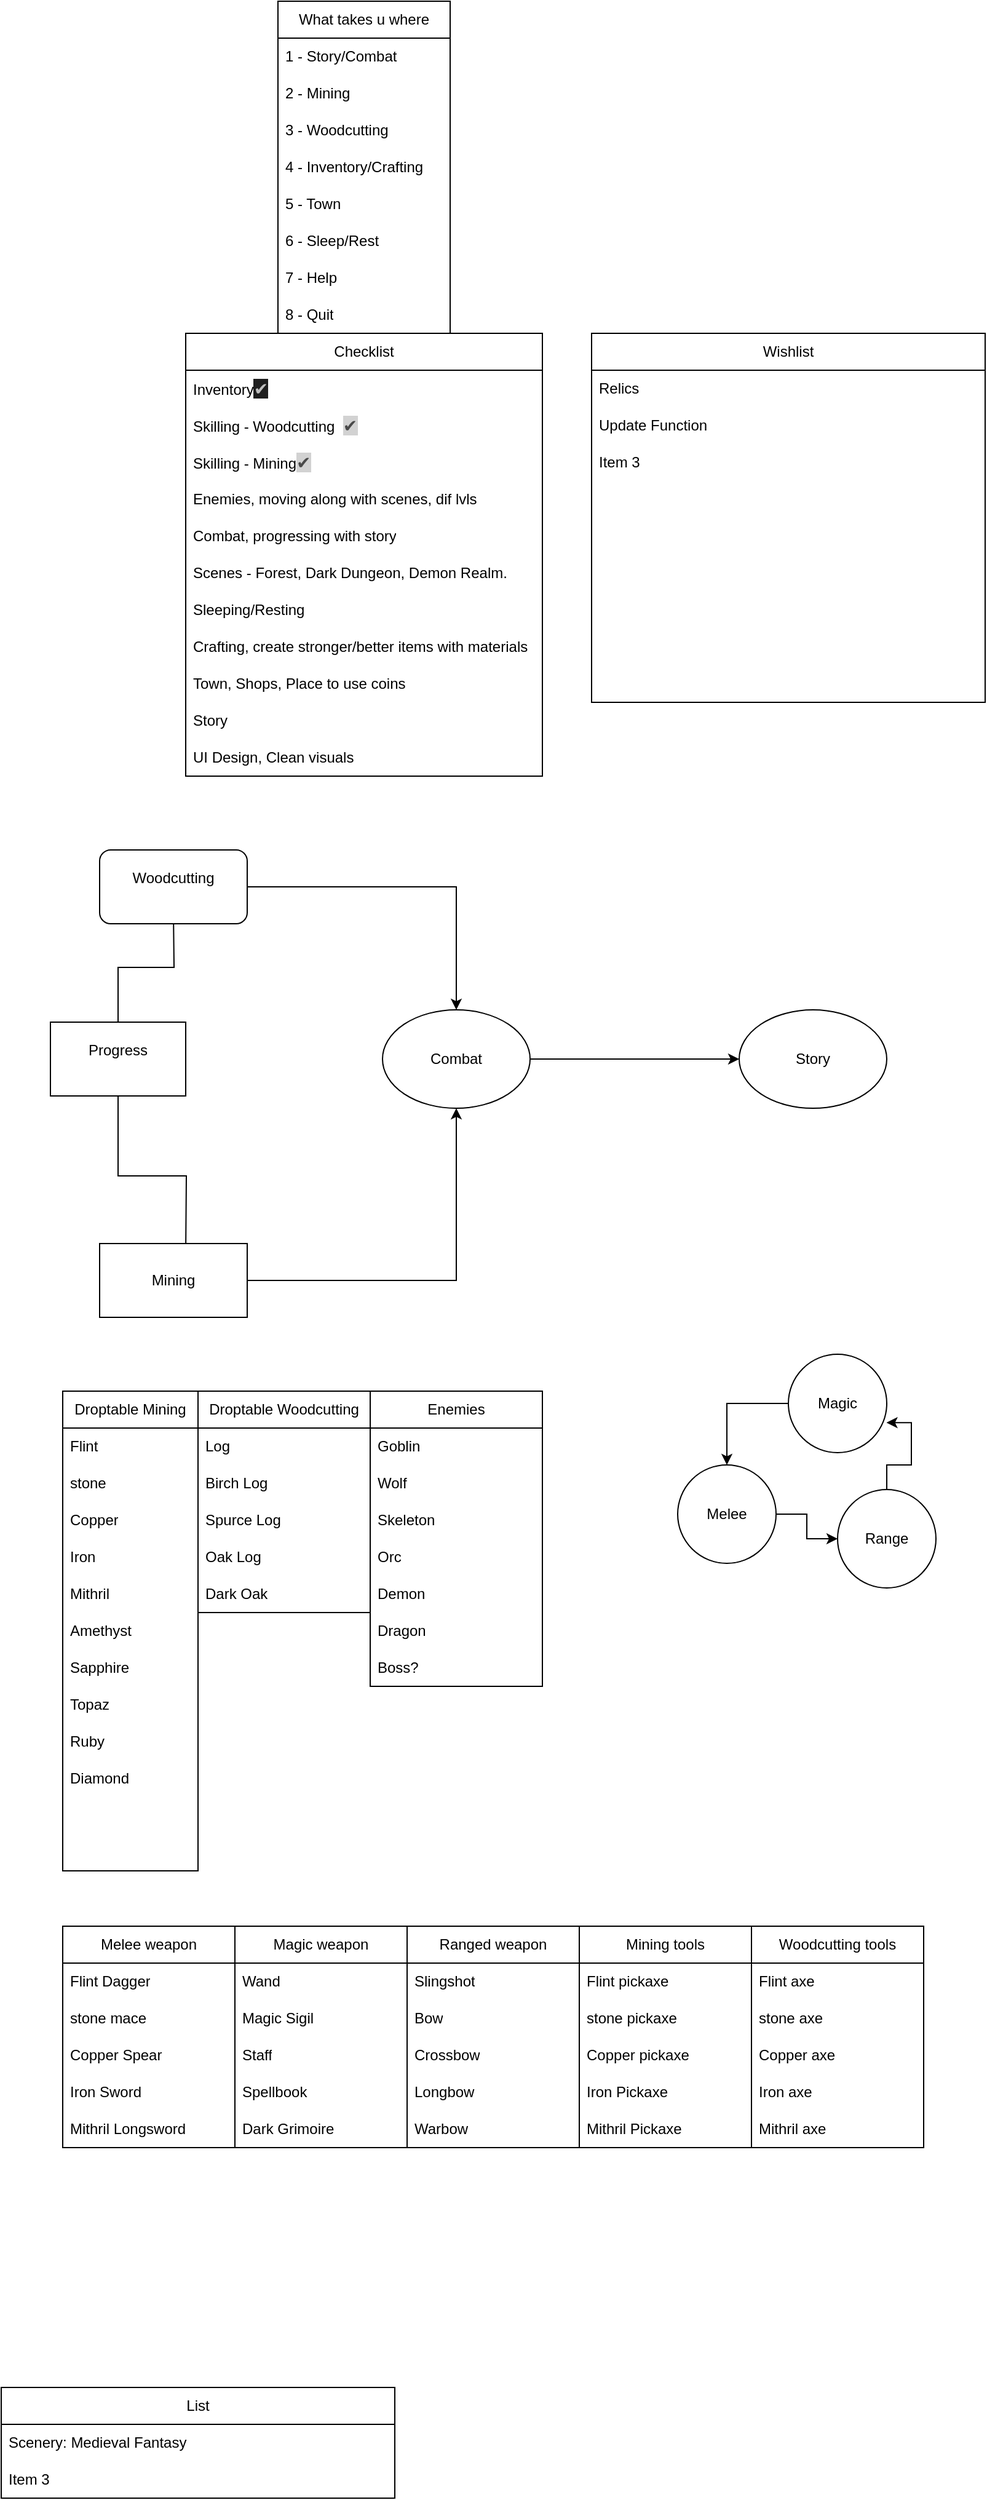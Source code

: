 <mxfile version="28.2.0">
  <diagram name="Page-1" id="PtW1x3YBamUw3JmvlG4z">
    <mxGraphModel dx="675" dy="1543" grid="1" gridSize="10" guides="1" tooltips="1" connect="1" arrows="1" fold="1" page="1" pageScale="1" pageWidth="827" pageHeight="1169" math="0" shadow="0">
      <root>
        <mxCell id="0" />
        <mxCell id="1" parent="0" />
        <mxCell id="ooiW3S7EvoYfFaMctRYz-1" value="List" style="swimlane;fontStyle=0;childLayout=stackLayout;horizontal=1;startSize=30;horizontalStack=0;resizeParent=1;resizeParentMax=0;resizeLast=0;collapsible=1;marginBottom=0;whiteSpace=wrap;html=1;" vertex="1" parent="1">
          <mxGeometry y="900" width="320" height="90" as="geometry" />
        </mxCell>
        <mxCell id="ooiW3S7EvoYfFaMctRYz-2" value="Scenery: Medieval Fantasy" style="text;strokeColor=none;fillColor=none;align=left;verticalAlign=middle;spacingLeft=4;spacingRight=4;overflow=hidden;points=[[0,0.5],[1,0.5]];portConstraint=eastwest;rotatable=0;whiteSpace=wrap;html=1;" vertex="1" parent="ooiW3S7EvoYfFaMctRYz-1">
          <mxGeometry y="30" width="320" height="30" as="geometry" />
        </mxCell>
        <mxCell id="ooiW3S7EvoYfFaMctRYz-3" value="Item 3" style="text;strokeColor=none;fillColor=none;align=left;verticalAlign=middle;spacingLeft=4;spacingRight=4;overflow=hidden;points=[[0,0.5],[1,0.5]];portConstraint=eastwest;rotatable=0;whiteSpace=wrap;html=1;" vertex="1" parent="ooiW3S7EvoYfFaMctRYz-1">
          <mxGeometry y="60" width="320" height="30" as="geometry" />
        </mxCell>
        <mxCell id="ooiW3S7EvoYfFaMctRYz-4" style="edgeStyle=orthogonalEdgeStyle;rounded=0;orthogonalLoop=1;jettySize=auto;html=1;" edge="1" parent="1" source="ooiW3S7EvoYfFaMctRYz-6">
          <mxGeometry relative="1" as="geometry">
            <mxPoint x="150" y="-20" as="targetPoint" />
          </mxGeometry>
        </mxCell>
        <mxCell id="ooiW3S7EvoYfFaMctRYz-5" style="edgeStyle=orthogonalEdgeStyle;rounded=0;orthogonalLoop=1;jettySize=auto;html=1;" edge="1" parent="1" source="ooiW3S7EvoYfFaMctRYz-6">
          <mxGeometry relative="1" as="geometry">
            <mxPoint x="140" y="-300" as="targetPoint" />
          </mxGeometry>
        </mxCell>
        <mxCell id="ooiW3S7EvoYfFaMctRYz-6" value="Progress&lt;div&gt;&lt;br&gt;&lt;/div&gt;" style="rounded=0;whiteSpace=wrap;html=1;" vertex="1" parent="1">
          <mxGeometry x="40" y="-210" width="110" height="60" as="geometry" />
        </mxCell>
        <mxCell id="ooiW3S7EvoYfFaMctRYz-7" style="edgeStyle=orthogonalEdgeStyle;rounded=0;orthogonalLoop=1;jettySize=auto;html=1;entryX=0.5;entryY=1;entryDx=0;entryDy=0;" edge="1" parent="1" source="ooiW3S7EvoYfFaMctRYz-8" target="ooiW3S7EvoYfFaMctRYz-12">
          <mxGeometry relative="1" as="geometry">
            <mxPoint x="310" y="-140" as="targetPoint" />
          </mxGeometry>
        </mxCell>
        <mxCell id="ooiW3S7EvoYfFaMctRYz-8" value="Mining" style="rounded=0;whiteSpace=wrap;html=1;" vertex="1" parent="1">
          <mxGeometry x="80" y="-30" width="120" height="60" as="geometry" />
        </mxCell>
        <mxCell id="ooiW3S7EvoYfFaMctRYz-9" value="Woodcutting&lt;div&gt;&lt;br&gt;&lt;/div&gt;" style="rounded=1;whiteSpace=wrap;html=1;" vertex="1" parent="1">
          <mxGeometry x="80" y="-350" width="120" height="60" as="geometry" />
        </mxCell>
        <mxCell id="ooiW3S7EvoYfFaMctRYz-10" value="" style="edgeStyle=orthogonalEdgeStyle;rounded=0;orthogonalLoop=1;jettySize=auto;html=1;" edge="1" parent="1" source="ooiW3S7EvoYfFaMctRYz-9" target="ooiW3S7EvoYfFaMctRYz-12">
          <mxGeometry relative="1" as="geometry">
            <mxPoint x="310" y="-180" as="targetPoint" />
            <mxPoint x="200" y="-320" as="sourcePoint" />
          </mxGeometry>
        </mxCell>
        <mxCell id="ooiW3S7EvoYfFaMctRYz-11" style="edgeStyle=orthogonalEdgeStyle;rounded=0;orthogonalLoop=1;jettySize=auto;html=1;exitX=1;exitY=0.5;exitDx=0;exitDy=0;" edge="1" parent="1" source="ooiW3S7EvoYfFaMctRYz-12" target="ooiW3S7EvoYfFaMctRYz-13">
          <mxGeometry relative="1" as="geometry">
            <mxPoint x="660" y="-179.966" as="targetPoint" />
          </mxGeometry>
        </mxCell>
        <mxCell id="ooiW3S7EvoYfFaMctRYz-12" value="Combat" style="ellipse;whiteSpace=wrap;html=1;" vertex="1" parent="1">
          <mxGeometry x="310" y="-220" width="120" height="80" as="geometry" />
        </mxCell>
        <mxCell id="ooiW3S7EvoYfFaMctRYz-13" value="Story" style="ellipse;whiteSpace=wrap;html=1;" vertex="1" parent="1">
          <mxGeometry x="600" y="-219.966" width="120" height="80" as="geometry" />
        </mxCell>
        <mxCell id="ooiW3S7EvoYfFaMctRYz-14" value="Droptable Mining" style="swimlane;fontStyle=0;childLayout=stackLayout;horizontal=1;startSize=30;horizontalStack=0;resizeParent=1;resizeParentMax=0;resizeLast=0;collapsible=1;marginBottom=0;whiteSpace=wrap;html=1;movable=1;resizable=1;rotatable=1;deletable=1;editable=1;locked=0;connectable=1;" vertex="1" parent="1">
          <mxGeometry x="50" y="90" width="110" height="390" as="geometry" />
        </mxCell>
        <mxCell id="ooiW3S7EvoYfFaMctRYz-15" value="Flint" style="text;strokeColor=none;fillColor=none;align=left;verticalAlign=middle;spacingLeft=4;spacingRight=4;overflow=hidden;points=[[0,0.5],[1,0.5]];portConstraint=eastwest;rotatable=1;whiteSpace=wrap;html=1;movable=1;resizable=1;deletable=1;editable=1;locked=0;connectable=1;" vertex="1" parent="ooiW3S7EvoYfFaMctRYz-14">
          <mxGeometry y="30" width="110" height="30" as="geometry" />
        </mxCell>
        <mxCell id="ooiW3S7EvoYfFaMctRYz-16" value="stone" style="text;strokeColor=none;fillColor=none;align=left;verticalAlign=middle;spacingLeft=4;spacingRight=4;overflow=hidden;points=[[0,0.5],[1,0.5]];portConstraint=eastwest;rotatable=1;whiteSpace=wrap;html=1;movable=1;resizable=1;deletable=1;editable=1;locked=0;connectable=1;" vertex="1" parent="ooiW3S7EvoYfFaMctRYz-14">
          <mxGeometry y="60" width="110" height="30" as="geometry" />
        </mxCell>
        <mxCell id="ooiW3S7EvoYfFaMctRYz-17" value="Copper" style="text;strokeColor=none;fillColor=none;align=left;verticalAlign=middle;spacingLeft=4;spacingRight=4;overflow=hidden;points=[[0,0.5],[1,0.5]];portConstraint=eastwest;rotatable=1;whiteSpace=wrap;html=1;movable=1;resizable=1;deletable=1;editable=1;locked=0;connectable=1;" vertex="1" parent="ooiW3S7EvoYfFaMctRYz-14">
          <mxGeometry y="90" width="110" height="30" as="geometry" />
        </mxCell>
        <mxCell id="ooiW3S7EvoYfFaMctRYz-18" value="Iron" style="text;strokeColor=none;fillColor=none;align=left;verticalAlign=middle;spacingLeft=4;spacingRight=4;overflow=hidden;points=[[0,0.5],[1,0.5]];portConstraint=eastwest;rotatable=1;whiteSpace=wrap;html=1;movable=1;resizable=1;deletable=1;editable=1;locked=0;connectable=1;" vertex="1" parent="ooiW3S7EvoYfFaMctRYz-14">
          <mxGeometry y="120" width="110" height="30" as="geometry" />
        </mxCell>
        <mxCell id="ooiW3S7EvoYfFaMctRYz-19" value="Mithril" style="text;strokeColor=none;fillColor=none;align=left;verticalAlign=middle;spacingLeft=4;spacingRight=4;overflow=hidden;points=[[0,0.5],[1,0.5]];portConstraint=eastwest;rotatable=1;whiteSpace=wrap;html=1;movable=1;resizable=1;deletable=1;editable=1;locked=0;connectable=1;" vertex="1" parent="ooiW3S7EvoYfFaMctRYz-14">
          <mxGeometry y="150" width="110" height="30" as="geometry" />
        </mxCell>
        <mxCell id="ooiW3S7EvoYfFaMctRYz-20" value="Amethyst" style="text;strokeColor=none;fillColor=none;align=left;verticalAlign=middle;spacingLeft=4;spacingRight=4;overflow=hidden;points=[[0,0.5],[1,0.5]];portConstraint=eastwest;rotatable=1;whiteSpace=wrap;html=1;movable=1;resizable=1;deletable=1;editable=1;locked=0;connectable=1;" vertex="1" parent="ooiW3S7EvoYfFaMctRYz-14">
          <mxGeometry y="180" width="110" height="30" as="geometry" />
        </mxCell>
        <mxCell id="ooiW3S7EvoYfFaMctRYz-21" value="Sapphire" style="text;strokeColor=none;fillColor=none;align=left;verticalAlign=middle;spacingLeft=4;spacingRight=4;overflow=hidden;points=[[0,0.5],[1,0.5]];portConstraint=eastwest;rotatable=1;whiteSpace=wrap;html=1;movable=1;resizable=1;deletable=1;editable=1;locked=0;connectable=1;" vertex="1" parent="ooiW3S7EvoYfFaMctRYz-14">
          <mxGeometry y="210" width="110" height="30" as="geometry" />
        </mxCell>
        <mxCell id="ooiW3S7EvoYfFaMctRYz-22" value="Topaz" style="text;strokeColor=none;fillColor=none;align=left;verticalAlign=middle;spacingLeft=4;spacingRight=4;overflow=hidden;points=[[0,0.5],[1,0.5]];portConstraint=eastwest;rotatable=1;whiteSpace=wrap;html=1;movable=1;resizable=1;deletable=1;editable=1;locked=0;connectable=1;" vertex="1" parent="ooiW3S7EvoYfFaMctRYz-14">
          <mxGeometry y="240" width="110" height="30" as="geometry" />
        </mxCell>
        <mxCell id="ooiW3S7EvoYfFaMctRYz-23" value="Ruby" style="text;strokeColor=none;fillColor=none;align=left;verticalAlign=middle;spacingLeft=4;spacingRight=4;overflow=hidden;points=[[0,0.5],[1,0.5]];portConstraint=eastwest;rotatable=1;whiteSpace=wrap;html=1;movable=1;resizable=1;deletable=1;editable=1;locked=0;connectable=1;" vertex="1" parent="ooiW3S7EvoYfFaMctRYz-14">
          <mxGeometry y="270" width="110" height="30" as="geometry" />
        </mxCell>
        <mxCell id="ooiW3S7EvoYfFaMctRYz-24" value="Diamond" style="text;strokeColor=none;fillColor=none;align=left;verticalAlign=middle;spacingLeft=4;spacingRight=4;overflow=hidden;points=[[0,0.5],[1,0.5]];portConstraint=eastwest;rotatable=1;whiteSpace=wrap;html=1;movable=1;resizable=1;deletable=1;editable=1;locked=0;connectable=1;" vertex="1" parent="ooiW3S7EvoYfFaMctRYz-14">
          <mxGeometry y="300" width="110" height="30" as="geometry" />
        </mxCell>
        <mxCell id="ooiW3S7EvoYfFaMctRYz-25" style="text;strokeColor=none;fillColor=none;align=left;verticalAlign=middle;spacingLeft=4;spacingRight=4;overflow=hidden;points=[[0,0.5],[1,0.5]];portConstraint=eastwest;rotatable=1;whiteSpace=wrap;html=1;movable=1;resizable=1;deletable=1;editable=1;locked=0;connectable=1;" vertex="1" parent="ooiW3S7EvoYfFaMctRYz-14">
          <mxGeometry y="330" width="110" height="30" as="geometry" />
        </mxCell>
        <mxCell id="ooiW3S7EvoYfFaMctRYz-26" style="text;strokeColor=none;fillColor=none;align=left;verticalAlign=middle;spacingLeft=4;spacingRight=4;overflow=hidden;points=[[0,0.5],[1,0.5]];portConstraint=eastwest;rotatable=1;whiteSpace=wrap;html=1;movable=1;resizable=1;deletable=1;editable=1;locked=0;connectable=1;" vertex="1" parent="ooiW3S7EvoYfFaMctRYz-14">
          <mxGeometry y="360" width="110" height="30" as="geometry" />
        </mxCell>
        <mxCell id="ooiW3S7EvoYfFaMctRYz-27" style="edgeStyle=orthogonalEdgeStyle;rounded=0;orthogonalLoop=1;jettySize=auto;html=1;exitX=1;exitY=0.5;exitDx=0;exitDy=0;" edge="1" parent="ooiW3S7EvoYfFaMctRYz-14" source="ooiW3S7EvoYfFaMctRYz-19" target="ooiW3S7EvoYfFaMctRYz-19">
          <mxGeometry relative="1" as="geometry" />
        </mxCell>
        <mxCell id="ooiW3S7EvoYfFaMctRYz-28" value="Droptable Woodcutting" style="swimlane;fontStyle=0;childLayout=stackLayout;horizontal=1;startSize=30;horizontalStack=0;resizeParent=1;resizeParentMax=0;resizeLast=0;collapsible=1;marginBottom=0;whiteSpace=wrap;html=1;" vertex="1" parent="1">
          <mxGeometry x="160" y="90" width="140" height="180" as="geometry" />
        </mxCell>
        <mxCell id="ooiW3S7EvoYfFaMctRYz-29" value="Log" style="text;strokeColor=none;fillColor=none;align=left;verticalAlign=middle;spacingLeft=4;spacingRight=4;overflow=hidden;points=[[0,0.5],[1,0.5]];portConstraint=eastwest;rotatable=0;whiteSpace=wrap;html=1;" vertex="1" parent="ooiW3S7EvoYfFaMctRYz-28">
          <mxGeometry y="30" width="140" height="30" as="geometry" />
        </mxCell>
        <mxCell id="ooiW3S7EvoYfFaMctRYz-30" value="Birch Log" style="text;strokeColor=none;fillColor=none;align=left;verticalAlign=middle;spacingLeft=4;spacingRight=4;overflow=hidden;points=[[0,0.5],[1,0.5]];portConstraint=eastwest;rotatable=0;whiteSpace=wrap;html=1;" vertex="1" parent="ooiW3S7EvoYfFaMctRYz-28">
          <mxGeometry y="60" width="140" height="30" as="geometry" />
        </mxCell>
        <mxCell id="ooiW3S7EvoYfFaMctRYz-31" value="Spurce Log" style="text;strokeColor=none;fillColor=none;align=left;verticalAlign=middle;spacingLeft=4;spacingRight=4;overflow=hidden;points=[[0,0.5],[1,0.5]];portConstraint=eastwest;rotatable=0;whiteSpace=wrap;html=1;" vertex="1" parent="ooiW3S7EvoYfFaMctRYz-28">
          <mxGeometry y="90" width="140" height="30" as="geometry" />
        </mxCell>
        <mxCell id="ooiW3S7EvoYfFaMctRYz-32" value="Oak Log" style="text;strokeColor=none;fillColor=none;align=left;verticalAlign=middle;spacingLeft=4;spacingRight=4;overflow=hidden;points=[[0,0.5],[1,0.5]];portConstraint=eastwest;rotatable=0;whiteSpace=wrap;html=1;" vertex="1" parent="ooiW3S7EvoYfFaMctRYz-28">
          <mxGeometry y="120" width="140" height="30" as="geometry" />
        </mxCell>
        <mxCell id="ooiW3S7EvoYfFaMctRYz-33" value="Dark Oak" style="text;strokeColor=none;fillColor=none;align=left;verticalAlign=middle;spacingLeft=4;spacingRight=4;overflow=hidden;points=[[0,0.5],[1,0.5]];portConstraint=eastwest;rotatable=0;whiteSpace=wrap;html=1;" vertex="1" parent="ooiW3S7EvoYfFaMctRYz-28">
          <mxGeometry y="150" width="140" height="30" as="geometry" />
        </mxCell>
        <mxCell id="ooiW3S7EvoYfFaMctRYz-34" value="Enemies" style="swimlane;fontStyle=0;childLayout=stackLayout;horizontal=1;startSize=30;horizontalStack=0;resizeParent=1;resizeParentMax=0;resizeLast=0;collapsible=1;marginBottom=0;whiteSpace=wrap;html=1;" vertex="1" parent="1">
          <mxGeometry x="300" y="90" width="140" height="240" as="geometry" />
        </mxCell>
        <mxCell id="ooiW3S7EvoYfFaMctRYz-35" value="Goblin" style="text;strokeColor=none;fillColor=none;align=left;verticalAlign=middle;spacingLeft=4;spacingRight=4;overflow=hidden;points=[[0,0.5],[1,0.5]];portConstraint=eastwest;rotatable=0;whiteSpace=wrap;html=1;" vertex="1" parent="ooiW3S7EvoYfFaMctRYz-34">
          <mxGeometry y="30" width="140" height="30" as="geometry" />
        </mxCell>
        <mxCell id="ooiW3S7EvoYfFaMctRYz-36" value="Wolf" style="text;strokeColor=none;fillColor=none;align=left;verticalAlign=middle;spacingLeft=4;spacingRight=4;overflow=hidden;points=[[0,0.5],[1,0.5]];portConstraint=eastwest;rotatable=0;whiteSpace=wrap;html=1;" vertex="1" parent="ooiW3S7EvoYfFaMctRYz-34">
          <mxGeometry y="60" width="140" height="30" as="geometry" />
        </mxCell>
        <mxCell id="ooiW3S7EvoYfFaMctRYz-37" value="Skeleton" style="text;strokeColor=none;fillColor=none;align=left;verticalAlign=middle;spacingLeft=4;spacingRight=4;overflow=hidden;points=[[0,0.5],[1,0.5]];portConstraint=eastwest;rotatable=0;whiteSpace=wrap;html=1;" vertex="1" parent="ooiW3S7EvoYfFaMctRYz-34">
          <mxGeometry y="90" width="140" height="30" as="geometry" />
        </mxCell>
        <mxCell id="ooiW3S7EvoYfFaMctRYz-38" value="Orc" style="text;strokeColor=none;fillColor=none;align=left;verticalAlign=middle;spacingLeft=4;spacingRight=4;overflow=hidden;points=[[0,0.5],[1,0.5]];portConstraint=eastwest;rotatable=0;whiteSpace=wrap;html=1;" vertex="1" parent="ooiW3S7EvoYfFaMctRYz-34">
          <mxGeometry y="120" width="140" height="30" as="geometry" />
        </mxCell>
        <mxCell id="ooiW3S7EvoYfFaMctRYz-39" value="Demon" style="text;strokeColor=none;fillColor=none;align=left;verticalAlign=middle;spacingLeft=4;spacingRight=4;overflow=hidden;points=[[0,0.5],[1,0.5]];portConstraint=eastwest;rotatable=0;whiteSpace=wrap;html=1;" vertex="1" parent="ooiW3S7EvoYfFaMctRYz-34">
          <mxGeometry y="150" width="140" height="30" as="geometry" />
        </mxCell>
        <mxCell id="ooiW3S7EvoYfFaMctRYz-40" value="Dragon" style="text;strokeColor=none;fillColor=none;align=left;verticalAlign=middle;spacingLeft=4;spacingRight=4;overflow=hidden;points=[[0,0.5],[1,0.5]];portConstraint=eastwest;rotatable=0;whiteSpace=wrap;html=1;" vertex="1" parent="ooiW3S7EvoYfFaMctRYz-34">
          <mxGeometry y="180" width="140" height="30" as="geometry" />
        </mxCell>
        <mxCell id="ooiW3S7EvoYfFaMctRYz-41" value="Boss?" style="text;strokeColor=none;fillColor=none;align=left;verticalAlign=middle;spacingLeft=4;spacingRight=4;overflow=hidden;points=[[0,0.5],[1,0.5]];portConstraint=eastwest;rotatable=0;whiteSpace=wrap;html=1;" vertex="1" parent="ooiW3S7EvoYfFaMctRYz-34">
          <mxGeometry y="210" width="140" height="30" as="geometry" />
        </mxCell>
        <mxCell id="ooiW3S7EvoYfFaMctRYz-42" value="Melee weapon" style="swimlane;fontStyle=0;childLayout=stackLayout;horizontal=1;startSize=30;horizontalStack=0;resizeParent=1;resizeParentMax=0;resizeLast=0;collapsible=1;marginBottom=0;whiteSpace=wrap;html=1;" vertex="1" parent="1">
          <mxGeometry x="50" y="525" width="140" height="180" as="geometry" />
        </mxCell>
        <mxCell id="ooiW3S7EvoYfFaMctRYz-43" value="Flint Dagger" style="text;strokeColor=none;fillColor=none;align=left;verticalAlign=middle;spacingLeft=4;spacingRight=4;overflow=hidden;points=[[0,0.5],[1,0.5]];portConstraint=eastwest;rotatable=0;whiteSpace=wrap;html=1;" vertex="1" parent="ooiW3S7EvoYfFaMctRYz-42">
          <mxGeometry y="30" width="140" height="30" as="geometry" />
        </mxCell>
        <mxCell id="ooiW3S7EvoYfFaMctRYz-44" value="stone mace" style="text;strokeColor=none;fillColor=none;align=left;verticalAlign=middle;spacingLeft=4;spacingRight=4;overflow=hidden;points=[[0,0.5],[1,0.5]];portConstraint=eastwest;rotatable=0;whiteSpace=wrap;html=1;" vertex="1" parent="ooiW3S7EvoYfFaMctRYz-42">
          <mxGeometry y="60" width="140" height="30" as="geometry" />
        </mxCell>
        <mxCell id="ooiW3S7EvoYfFaMctRYz-45" value="Copper Spear" style="text;strokeColor=none;fillColor=none;align=left;verticalAlign=middle;spacingLeft=4;spacingRight=4;overflow=hidden;points=[[0,0.5],[1,0.5]];portConstraint=eastwest;rotatable=0;whiteSpace=wrap;html=1;" vertex="1" parent="ooiW3S7EvoYfFaMctRYz-42">
          <mxGeometry y="90" width="140" height="30" as="geometry" />
        </mxCell>
        <mxCell id="ooiW3S7EvoYfFaMctRYz-46" value="Iron Sword" style="text;strokeColor=none;fillColor=none;align=left;verticalAlign=middle;spacingLeft=4;spacingRight=4;overflow=hidden;points=[[0,0.5],[1,0.5]];portConstraint=eastwest;rotatable=0;whiteSpace=wrap;html=1;" vertex="1" parent="ooiW3S7EvoYfFaMctRYz-42">
          <mxGeometry y="120" width="140" height="30" as="geometry" />
        </mxCell>
        <mxCell id="ooiW3S7EvoYfFaMctRYz-47" value="Mithril Longsword" style="text;strokeColor=none;fillColor=none;align=left;verticalAlign=middle;spacingLeft=4;spacingRight=4;overflow=hidden;points=[[0,0.5],[1,0.5]];portConstraint=eastwest;rotatable=0;whiteSpace=wrap;html=1;" vertex="1" parent="ooiW3S7EvoYfFaMctRYz-42">
          <mxGeometry y="150" width="140" height="30" as="geometry" />
        </mxCell>
        <mxCell id="ooiW3S7EvoYfFaMctRYz-48" value="Ranged weapon" style="swimlane;fontStyle=0;childLayout=stackLayout;horizontal=1;startSize=30;horizontalStack=0;resizeParent=1;resizeParentMax=0;resizeLast=0;collapsible=1;marginBottom=0;whiteSpace=wrap;html=1;" vertex="1" parent="1">
          <mxGeometry x="330" y="525" width="140" height="180" as="geometry" />
        </mxCell>
        <mxCell id="ooiW3S7EvoYfFaMctRYz-49" value="Slingshot" style="text;strokeColor=none;fillColor=none;align=left;verticalAlign=middle;spacingLeft=4;spacingRight=4;overflow=hidden;points=[[0,0.5],[1,0.5]];portConstraint=eastwest;rotatable=0;whiteSpace=wrap;html=1;" vertex="1" parent="ooiW3S7EvoYfFaMctRYz-48">
          <mxGeometry y="30" width="140" height="30" as="geometry" />
        </mxCell>
        <mxCell id="ooiW3S7EvoYfFaMctRYz-50" value="Bow" style="text;strokeColor=none;fillColor=none;align=left;verticalAlign=middle;spacingLeft=4;spacingRight=4;overflow=hidden;points=[[0,0.5],[1,0.5]];portConstraint=eastwest;rotatable=0;whiteSpace=wrap;html=1;" vertex="1" parent="ooiW3S7EvoYfFaMctRYz-48">
          <mxGeometry y="60" width="140" height="30" as="geometry" />
        </mxCell>
        <mxCell id="ooiW3S7EvoYfFaMctRYz-51" value="Crossbow" style="text;strokeColor=none;fillColor=none;align=left;verticalAlign=middle;spacingLeft=4;spacingRight=4;overflow=hidden;points=[[0,0.5],[1,0.5]];portConstraint=eastwest;rotatable=0;whiteSpace=wrap;html=1;" vertex="1" parent="ooiW3S7EvoYfFaMctRYz-48">
          <mxGeometry y="90" width="140" height="30" as="geometry" />
        </mxCell>
        <mxCell id="ooiW3S7EvoYfFaMctRYz-52" value="Longbow" style="text;strokeColor=none;fillColor=none;align=left;verticalAlign=middle;spacingLeft=4;spacingRight=4;overflow=hidden;points=[[0,0.5],[1,0.5]];portConstraint=eastwest;rotatable=0;whiteSpace=wrap;html=1;" vertex="1" parent="ooiW3S7EvoYfFaMctRYz-48">
          <mxGeometry y="120" width="140" height="30" as="geometry" />
        </mxCell>
        <mxCell id="ooiW3S7EvoYfFaMctRYz-53" value="Warbow" style="text;strokeColor=none;fillColor=none;align=left;verticalAlign=middle;spacingLeft=4;spacingRight=4;overflow=hidden;points=[[0,0.5],[1,0.5]];portConstraint=eastwest;rotatable=0;whiteSpace=wrap;html=1;" vertex="1" parent="ooiW3S7EvoYfFaMctRYz-48">
          <mxGeometry y="150" width="140" height="30" as="geometry" />
        </mxCell>
        <mxCell id="ooiW3S7EvoYfFaMctRYz-54" value="Magic weapon" style="swimlane;fontStyle=0;childLayout=stackLayout;horizontal=1;startSize=30;horizontalStack=0;resizeParent=1;resizeParentMax=0;resizeLast=0;collapsible=1;marginBottom=0;whiteSpace=wrap;html=1;" vertex="1" parent="1">
          <mxGeometry x="190" y="525" width="140" height="180" as="geometry" />
        </mxCell>
        <mxCell id="ooiW3S7EvoYfFaMctRYz-55" value="Wand" style="text;strokeColor=none;fillColor=none;align=left;verticalAlign=middle;spacingLeft=4;spacingRight=4;overflow=hidden;points=[[0,0.5],[1,0.5]];portConstraint=eastwest;rotatable=0;whiteSpace=wrap;html=1;" vertex="1" parent="ooiW3S7EvoYfFaMctRYz-54">
          <mxGeometry y="30" width="140" height="30" as="geometry" />
        </mxCell>
        <mxCell id="ooiW3S7EvoYfFaMctRYz-56" value="Magic Sigil" style="text;strokeColor=none;fillColor=none;align=left;verticalAlign=middle;spacingLeft=4;spacingRight=4;overflow=hidden;points=[[0,0.5],[1,0.5]];portConstraint=eastwest;rotatable=0;whiteSpace=wrap;html=1;" vertex="1" parent="ooiW3S7EvoYfFaMctRYz-54">
          <mxGeometry y="60" width="140" height="30" as="geometry" />
        </mxCell>
        <mxCell id="ooiW3S7EvoYfFaMctRYz-57" value="Staff" style="text;strokeColor=none;fillColor=none;align=left;verticalAlign=middle;spacingLeft=4;spacingRight=4;overflow=hidden;points=[[0,0.5],[1,0.5]];portConstraint=eastwest;rotatable=0;whiteSpace=wrap;html=1;" vertex="1" parent="ooiW3S7EvoYfFaMctRYz-54">
          <mxGeometry y="90" width="140" height="30" as="geometry" />
        </mxCell>
        <mxCell id="ooiW3S7EvoYfFaMctRYz-58" value="Spellbook" style="text;strokeColor=none;fillColor=none;align=left;verticalAlign=middle;spacingLeft=4;spacingRight=4;overflow=hidden;points=[[0,0.5],[1,0.5]];portConstraint=eastwest;rotatable=0;whiteSpace=wrap;html=1;" vertex="1" parent="ooiW3S7EvoYfFaMctRYz-54">
          <mxGeometry y="120" width="140" height="30" as="geometry" />
        </mxCell>
        <mxCell id="ooiW3S7EvoYfFaMctRYz-59" value="Dark Grimoire" style="text;strokeColor=none;fillColor=none;align=left;verticalAlign=middle;spacingLeft=4;spacingRight=4;overflow=hidden;points=[[0,0.5],[1,0.5]];portConstraint=eastwest;rotatable=0;whiteSpace=wrap;html=1;" vertex="1" parent="ooiW3S7EvoYfFaMctRYz-54">
          <mxGeometry y="150" width="140" height="30" as="geometry" />
        </mxCell>
        <mxCell id="ooiW3S7EvoYfFaMctRYz-60" value="Mining tools" style="swimlane;fontStyle=0;childLayout=stackLayout;horizontal=1;startSize=30;horizontalStack=0;resizeParent=1;resizeParentMax=0;resizeLast=0;collapsible=1;marginBottom=0;whiteSpace=wrap;html=1;" vertex="1" parent="1">
          <mxGeometry x="470" y="525" width="140" height="180" as="geometry" />
        </mxCell>
        <mxCell id="ooiW3S7EvoYfFaMctRYz-61" value="Flint pickaxe" style="text;strokeColor=none;fillColor=none;align=left;verticalAlign=middle;spacingLeft=4;spacingRight=4;overflow=hidden;points=[[0,0.5],[1,0.5]];portConstraint=eastwest;rotatable=0;whiteSpace=wrap;html=1;" vertex="1" parent="ooiW3S7EvoYfFaMctRYz-60">
          <mxGeometry y="30" width="140" height="30" as="geometry" />
        </mxCell>
        <mxCell id="ooiW3S7EvoYfFaMctRYz-62" value="stone pickaxe" style="text;strokeColor=none;fillColor=none;align=left;verticalAlign=middle;spacingLeft=4;spacingRight=4;overflow=hidden;points=[[0,0.5],[1,0.5]];portConstraint=eastwest;rotatable=0;whiteSpace=wrap;html=1;" vertex="1" parent="ooiW3S7EvoYfFaMctRYz-60">
          <mxGeometry y="60" width="140" height="30" as="geometry" />
        </mxCell>
        <mxCell id="ooiW3S7EvoYfFaMctRYz-63" value="Copper pickaxe" style="text;strokeColor=none;fillColor=none;align=left;verticalAlign=middle;spacingLeft=4;spacingRight=4;overflow=hidden;points=[[0,0.5],[1,0.5]];portConstraint=eastwest;rotatable=0;whiteSpace=wrap;html=1;" vertex="1" parent="ooiW3S7EvoYfFaMctRYz-60">
          <mxGeometry y="90" width="140" height="30" as="geometry" />
        </mxCell>
        <mxCell id="ooiW3S7EvoYfFaMctRYz-64" value="Iron Pickaxe" style="text;strokeColor=none;fillColor=none;align=left;verticalAlign=middle;spacingLeft=4;spacingRight=4;overflow=hidden;points=[[0,0.5],[1,0.5]];portConstraint=eastwest;rotatable=0;whiteSpace=wrap;html=1;" vertex="1" parent="ooiW3S7EvoYfFaMctRYz-60">
          <mxGeometry y="120" width="140" height="30" as="geometry" />
        </mxCell>
        <mxCell id="ooiW3S7EvoYfFaMctRYz-65" value="Mithril Pickaxe" style="text;strokeColor=none;fillColor=none;align=left;verticalAlign=middle;spacingLeft=4;spacingRight=4;overflow=hidden;points=[[0,0.5],[1,0.5]];portConstraint=eastwest;rotatable=0;whiteSpace=wrap;html=1;" vertex="1" parent="ooiW3S7EvoYfFaMctRYz-60">
          <mxGeometry y="150" width="140" height="30" as="geometry" />
        </mxCell>
        <mxCell id="ooiW3S7EvoYfFaMctRYz-66" value="Woodcutting tools" style="swimlane;fontStyle=0;childLayout=stackLayout;horizontal=1;startSize=30;horizontalStack=0;resizeParent=1;resizeParentMax=0;resizeLast=0;collapsible=1;marginBottom=0;whiteSpace=wrap;html=1;" vertex="1" parent="1">
          <mxGeometry x="610" y="525" width="140" height="180" as="geometry" />
        </mxCell>
        <mxCell id="ooiW3S7EvoYfFaMctRYz-67" value="Flint axe" style="text;strokeColor=none;fillColor=none;align=left;verticalAlign=middle;spacingLeft=4;spacingRight=4;overflow=hidden;points=[[0,0.5],[1,0.5]];portConstraint=eastwest;rotatable=0;whiteSpace=wrap;html=1;" vertex="1" parent="ooiW3S7EvoYfFaMctRYz-66">
          <mxGeometry y="30" width="140" height="30" as="geometry" />
        </mxCell>
        <mxCell id="ooiW3S7EvoYfFaMctRYz-68" value="stone axe" style="text;strokeColor=none;fillColor=none;align=left;verticalAlign=middle;spacingLeft=4;spacingRight=4;overflow=hidden;points=[[0,0.5],[1,0.5]];portConstraint=eastwest;rotatable=0;whiteSpace=wrap;html=1;" vertex="1" parent="ooiW3S7EvoYfFaMctRYz-66">
          <mxGeometry y="60" width="140" height="30" as="geometry" />
        </mxCell>
        <mxCell id="ooiW3S7EvoYfFaMctRYz-69" value="Copper axe" style="text;strokeColor=none;fillColor=none;align=left;verticalAlign=middle;spacingLeft=4;spacingRight=4;overflow=hidden;points=[[0,0.5],[1,0.5]];portConstraint=eastwest;rotatable=0;whiteSpace=wrap;html=1;" vertex="1" parent="ooiW3S7EvoYfFaMctRYz-66">
          <mxGeometry y="90" width="140" height="30" as="geometry" />
        </mxCell>
        <mxCell id="ooiW3S7EvoYfFaMctRYz-70" value="Iron axe" style="text;strokeColor=none;fillColor=none;align=left;verticalAlign=middle;spacingLeft=4;spacingRight=4;overflow=hidden;points=[[0,0.5],[1,0.5]];portConstraint=eastwest;rotatable=0;whiteSpace=wrap;html=1;" vertex="1" parent="ooiW3S7EvoYfFaMctRYz-66">
          <mxGeometry y="120" width="140" height="30" as="geometry" />
        </mxCell>
        <mxCell id="ooiW3S7EvoYfFaMctRYz-71" value="Mithril axe" style="text;strokeColor=none;fillColor=none;align=left;verticalAlign=middle;spacingLeft=4;spacingRight=4;overflow=hidden;points=[[0,0.5],[1,0.5]];portConstraint=eastwest;rotatable=0;whiteSpace=wrap;html=1;" vertex="1" parent="ooiW3S7EvoYfFaMctRYz-66">
          <mxGeometry y="150" width="140" height="30" as="geometry" />
        </mxCell>
        <mxCell id="ooiW3S7EvoYfFaMctRYz-72" value="Checklist" style="swimlane;fontStyle=0;childLayout=stackLayout;horizontal=1;startSize=30;horizontalStack=0;resizeParent=1;resizeParentMax=0;resizeLast=0;collapsible=1;marginBottom=0;whiteSpace=wrap;html=1;" vertex="1" parent="1">
          <mxGeometry x="150" y="-770" width="290" height="360" as="geometry" />
        </mxCell>
        <mxCell id="ooiW3S7EvoYfFaMctRYz-73" value="Inventory&lt;span style=&quot;color: rgb(191, 191, 191); font-family: Arial, sans-serif; font-size: 14px; background-color: rgb(31, 31, 31);&quot;&gt;✔&lt;/span&gt;&lt;span style=&quot;background-color: transparent; color: light-dark(rgb(0, 0, 0), rgb(255, 255, 255));&quot;&gt;&amp;nbsp;&lt;/span&gt;" style="text;strokeColor=none;fillColor=none;align=left;verticalAlign=middle;spacingLeft=4;spacingRight=4;overflow=hidden;points=[[0,0.5],[1,0.5]];portConstraint=eastwest;rotatable=0;whiteSpace=wrap;html=1;" vertex="1" parent="ooiW3S7EvoYfFaMctRYz-72">
          <mxGeometry y="30" width="290" height="30" as="geometry" />
        </mxCell>
        <mxCell id="ooiW3S7EvoYfFaMctRYz-74" value="Skilling - Woodcutting&amp;nbsp;&amp;nbsp;&lt;span style=&quot;color: rgb(73, 73, 73); font-family: Arial, sans-serif; font-size: 14px; background-color: rgb(210, 210, 210);&quot;&gt;✔&lt;/span&gt;" style="text;strokeColor=none;fillColor=none;align=left;verticalAlign=middle;spacingLeft=4;spacingRight=4;overflow=hidden;points=[[0,0.5],[1,0.5]];portConstraint=eastwest;rotatable=0;whiteSpace=wrap;html=1;" vertex="1" parent="ooiW3S7EvoYfFaMctRYz-72">
          <mxGeometry y="60" width="290" height="30" as="geometry" />
        </mxCell>
        <mxCell id="ooiW3S7EvoYfFaMctRYz-75" value="Skilling - Mining&lt;span style=&quot;color: rgb(73, 73, 73); font-family: Arial, sans-serif; font-size: 14px; background-color: rgb(210, 210, 210);&quot;&gt;✔&lt;/span&gt;" style="text;strokeColor=none;fillColor=none;align=left;verticalAlign=middle;spacingLeft=4;spacingRight=4;overflow=hidden;points=[[0,0.5],[1,0.5]];portConstraint=eastwest;rotatable=0;whiteSpace=wrap;html=1;" vertex="1" parent="ooiW3S7EvoYfFaMctRYz-72">
          <mxGeometry y="90" width="290" height="30" as="geometry" />
        </mxCell>
        <mxCell id="ooiW3S7EvoYfFaMctRYz-76" value="Enemies, moving along with scenes, dif lvls" style="text;strokeColor=none;fillColor=none;align=left;verticalAlign=middle;spacingLeft=4;spacingRight=4;overflow=hidden;points=[[0,0.5],[1,0.5]];portConstraint=eastwest;rotatable=0;whiteSpace=wrap;html=1;" vertex="1" parent="ooiW3S7EvoYfFaMctRYz-72">
          <mxGeometry y="120" width="290" height="30" as="geometry" />
        </mxCell>
        <mxCell id="ooiW3S7EvoYfFaMctRYz-77" value="Combat, progressing with story" style="text;strokeColor=none;fillColor=none;align=left;verticalAlign=middle;spacingLeft=4;spacingRight=4;overflow=hidden;points=[[0,0.5],[1,0.5]];portConstraint=eastwest;rotatable=0;whiteSpace=wrap;html=1;" vertex="1" parent="ooiW3S7EvoYfFaMctRYz-72">
          <mxGeometry y="150" width="290" height="30" as="geometry" />
        </mxCell>
        <mxCell id="ooiW3S7EvoYfFaMctRYz-78" value="Scenes - Forest, Dark Dungeon, Demon Realm." style="text;strokeColor=none;fillColor=none;align=left;verticalAlign=middle;spacingLeft=4;spacingRight=4;overflow=hidden;points=[[0,0.5],[1,0.5]];portConstraint=eastwest;rotatable=0;whiteSpace=wrap;html=1;" vertex="1" parent="ooiW3S7EvoYfFaMctRYz-72">
          <mxGeometry y="180" width="290" height="30" as="geometry" />
        </mxCell>
        <mxCell id="ooiW3S7EvoYfFaMctRYz-79" value="Sleeping/Resting" style="text;strokeColor=none;fillColor=none;align=left;verticalAlign=middle;spacingLeft=4;spacingRight=4;overflow=hidden;points=[[0,0.5],[1,0.5]];portConstraint=eastwest;rotatable=0;whiteSpace=wrap;html=1;" vertex="1" parent="ooiW3S7EvoYfFaMctRYz-72">
          <mxGeometry y="210" width="290" height="30" as="geometry" />
        </mxCell>
        <mxCell id="ooiW3S7EvoYfFaMctRYz-80" value="Crafting, create stronger/better items with materials" style="text;strokeColor=none;fillColor=none;align=left;verticalAlign=middle;spacingLeft=4;spacingRight=4;overflow=hidden;points=[[0,0.5],[1,0.5]];portConstraint=eastwest;rotatable=0;whiteSpace=wrap;html=1;" vertex="1" parent="ooiW3S7EvoYfFaMctRYz-72">
          <mxGeometry y="240" width="290" height="30" as="geometry" />
        </mxCell>
        <mxCell id="ooiW3S7EvoYfFaMctRYz-81" value="Town, Shops, Place to use coins" style="text;strokeColor=none;fillColor=none;align=left;verticalAlign=middle;spacingLeft=4;spacingRight=4;overflow=hidden;points=[[0,0.5],[1,0.5]];portConstraint=eastwest;rotatable=0;whiteSpace=wrap;html=1;" vertex="1" parent="ooiW3S7EvoYfFaMctRYz-72">
          <mxGeometry y="270" width="290" height="30" as="geometry" />
        </mxCell>
        <mxCell id="ooiW3S7EvoYfFaMctRYz-82" value="Story" style="text;strokeColor=none;fillColor=none;align=left;verticalAlign=middle;spacingLeft=4;spacingRight=4;overflow=hidden;points=[[0,0.5],[1,0.5]];portConstraint=eastwest;rotatable=0;whiteSpace=wrap;html=1;" vertex="1" parent="ooiW3S7EvoYfFaMctRYz-72">
          <mxGeometry y="300" width="290" height="30" as="geometry" />
        </mxCell>
        <mxCell id="ooiW3S7EvoYfFaMctRYz-83" value="UI Design, Clean visuals" style="text;strokeColor=none;fillColor=none;align=left;verticalAlign=middle;spacingLeft=4;spacingRight=4;overflow=hidden;points=[[0,0.5],[1,0.5]];portConstraint=eastwest;rotatable=0;whiteSpace=wrap;html=1;" vertex="1" parent="ooiW3S7EvoYfFaMctRYz-72">
          <mxGeometry y="330" width="290" height="30" as="geometry" />
        </mxCell>
        <mxCell id="ooiW3S7EvoYfFaMctRYz-84" value="Wishlist" style="swimlane;fontStyle=0;childLayout=stackLayout;horizontal=1;startSize=30;horizontalStack=0;resizeParent=1;resizeParentMax=0;resizeLast=0;collapsible=1;marginBottom=0;whiteSpace=wrap;html=1;" vertex="1" parent="1">
          <mxGeometry x="480" y="-770" width="320" height="300" as="geometry" />
        </mxCell>
        <mxCell id="ooiW3S7EvoYfFaMctRYz-85" value="Relics" style="text;strokeColor=none;fillColor=none;align=left;verticalAlign=middle;spacingLeft=4;spacingRight=4;overflow=hidden;points=[[0,0.5],[1,0.5]];portConstraint=eastwest;rotatable=0;whiteSpace=wrap;html=1;" vertex="1" parent="ooiW3S7EvoYfFaMctRYz-84">
          <mxGeometry y="30" width="320" height="30" as="geometry" />
        </mxCell>
        <mxCell id="ooiW3S7EvoYfFaMctRYz-86" value="Update Function" style="text;strokeColor=none;fillColor=none;align=left;verticalAlign=middle;spacingLeft=4;spacingRight=4;overflow=hidden;points=[[0,0.5],[1,0.5]];portConstraint=eastwest;rotatable=0;whiteSpace=wrap;html=1;" vertex="1" parent="ooiW3S7EvoYfFaMctRYz-84">
          <mxGeometry y="60" width="320" height="30" as="geometry" />
        </mxCell>
        <mxCell id="ooiW3S7EvoYfFaMctRYz-87" value="Item 3" style="text;strokeColor=none;fillColor=none;align=left;verticalAlign=middle;spacingLeft=4;spacingRight=4;overflow=hidden;points=[[0,0.5],[1,0.5]];portConstraint=eastwest;rotatable=0;whiteSpace=wrap;html=1;" vertex="1" parent="ooiW3S7EvoYfFaMctRYz-84">
          <mxGeometry y="90" width="320" height="30" as="geometry" />
        </mxCell>
        <mxCell id="ooiW3S7EvoYfFaMctRYz-88" style="text;strokeColor=none;fillColor=none;align=left;verticalAlign=middle;spacingLeft=4;spacingRight=4;overflow=hidden;points=[[0,0.5],[1,0.5]];portConstraint=eastwest;rotatable=0;whiteSpace=wrap;html=1;" vertex="1" parent="ooiW3S7EvoYfFaMctRYz-84">
          <mxGeometry y="120" width="320" height="30" as="geometry" />
        </mxCell>
        <mxCell id="ooiW3S7EvoYfFaMctRYz-89" style="text;strokeColor=none;fillColor=none;align=left;verticalAlign=middle;spacingLeft=4;spacingRight=4;overflow=hidden;points=[[0,0.5],[1,0.5]];portConstraint=eastwest;rotatable=0;whiteSpace=wrap;html=1;" vertex="1" parent="ooiW3S7EvoYfFaMctRYz-84">
          <mxGeometry y="150" width="320" height="30" as="geometry" />
        </mxCell>
        <mxCell id="ooiW3S7EvoYfFaMctRYz-90" style="text;strokeColor=none;fillColor=none;align=left;verticalAlign=middle;spacingLeft=4;spacingRight=4;overflow=hidden;points=[[0,0.5],[1,0.5]];portConstraint=eastwest;rotatable=0;whiteSpace=wrap;html=1;" vertex="1" parent="ooiW3S7EvoYfFaMctRYz-84">
          <mxGeometry y="180" width="320" height="30" as="geometry" />
        </mxCell>
        <mxCell id="ooiW3S7EvoYfFaMctRYz-91" style="text;strokeColor=none;fillColor=none;align=left;verticalAlign=middle;spacingLeft=4;spacingRight=4;overflow=hidden;points=[[0,0.5],[1,0.5]];portConstraint=eastwest;rotatable=0;whiteSpace=wrap;html=1;" vertex="1" parent="ooiW3S7EvoYfFaMctRYz-84">
          <mxGeometry y="210" width="320" height="30" as="geometry" />
        </mxCell>
        <mxCell id="ooiW3S7EvoYfFaMctRYz-92" style="text;strokeColor=none;fillColor=none;align=left;verticalAlign=middle;spacingLeft=4;spacingRight=4;overflow=hidden;points=[[0,0.5],[1,0.5]];portConstraint=eastwest;rotatable=0;whiteSpace=wrap;html=1;" vertex="1" parent="ooiW3S7EvoYfFaMctRYz-84">
          <mxGeometry y="240" width="320" height="30" as="geometry" />
        </mxCell>
        <mxCell id="ooiW3S7EvoYfFaMctRYz-93" style="text;strokeColor=none;fillColor=none;align=left;verticalAlign=middle;spacingLeft=4;spacingRight=4;overflow=hidden;points=[[0,0.5],[1,0.5]];portConstraint=eastwest;rotatable=0;whiteSpace=wrap;html=1;" vertex="1" parent="ooiW3S7EvoYfFaMctRYz-84">
          <mxGeometry y="270" width="320" height="30" as="geometry" />
        </mxCell>
        <mxCell id="ooiW3S7EvoYfFaMctRYz-94" value="What takes u where" style="swimlane;fontStyle=0;childLayout=stackLayout;horizontal=1;startSize=30;horizontalStack=0;resizeParent=1;resizeParentMax=0;resizeLast=0;collapsible=1;marginBottom=0;whiteSpace=wrap;html=1;" vertex="1" parent="1">
          <mxGeometry x="225" y="-1040" width="140" height="270" as="geometry" />
        </mxCell>
        <mxCell id="ooiW3S7EvoYfFaMctRYz-95" value="1 - Story/Combat" style="text;strokeColor=none;fillColor=none;align=left;verticalAlign=middle;spacingLeft=4;spacingRight=4;overflow=hidden;points=[[0,0.5],[1,0.5]];portConstraint=eastwest;rotatable=0;whiteSpace=wrap;html=1;" vertex="1" parent="ooiW3S7EvoYfFaMctRYz-94">
          <mxGeometry y="30" width="140" height="30" as="geometry" />
        </mxCell>
        <mxCell id="ooiW3S7EvoYfFaMctRYz-96" value="2 - Mining" style="text;strokeColor=none;fillColor=none;align=left;verticalAlign=middle;spacingLeft=4;spacingRight=4;overflow=hidden;points=[[0,0.5],[1,0.5]];portConstraint=eastwest;rotatable=0;whiteSpace=wrap;html=1;" vertex="1" parent="ooiW3S7EvoYfFaMctRYz-94">
          <mxGeometry y="60" width="140" height="30" as="geometry" />
        </mxCell>
        <mxCell id="ooiW3S7EvoYfFaMctRYz-97" value="3 - Woodcutting" style="text;strokeColor=none;fillColor=none;align=left;verticalAlign=middle;spacingLeft=4;spacingRight=4;overflow=hidden;points=[[0,0.5],[1,0.5]];portConstraint=eastwest;rotatable=0;whiteSpace=wrap;html=1;" vertex="1" parent="ooiW3S7EvoYfFaMctRYz-94">
          <mxGeometry y="90" width="140" height="30" as="geometry" />
        </mxCell>
        <mxCell id="ooiW3S7EvoYfFaMctRYz-98" value="4 - Inventory/Crafting" style="text;strokeColor=none;fillColor=none;align=left;verticalAlign=middle;spacingLeft=4;spacingRight=4;overflow=hidden;points=[[0,0.5],[1,0.5]];portConstraint=eastwest;rotatable=0;whiteSpace=wrap;html=1;" vertex="1" parent="ooiW3S7EvoYfFaMctRYz-94">
          <mxGeometry y="120" width="140" height="30" as="geometry" />
        </mxCell>
        <mxCell id="ooiW3S7EvoYfFaMctRYz-99" value="5 - Town" style="text;strokeColor=none;fillColor=none;align=left;verticalAlign=middle;spacingLeft=4;spacingRight=4;overflow=hidden;points=[[0,0.5],[1,0.5]];portConstraint=eastwest;rotatable=0;whiteSpace=wrap;html=1;" vertex="1" parent="ooiW3S7EvoYfFaMctRYz-94">
          <mxGeometry y="150" width="140" height="30" as="geometry" />
        </mxCell>
        <mxCell id="ooiW3S7EvoYfFaMctRYz-100" value="6 - Sleep/Rest" style="text;strokeColor=none;fillColor=none;align=left;verticalAlign=middle;spacingLeft=4;spacingRight=4;overflow=hidden;points=[[0,0.5],[1,0.5]];portConstraint=eastwest;rotatable=0;whiteSpace=wrap;html=1;" vertex="1" parent="ooiW3S7EvoYfFaMctRYz-94">
          <mxGeometry y="180" width="140" height="30" as="geometry" />
        </mxCell>
        <mxCell id="ooiW3S7EvoYfFaMctRYz-101" value="7 - Help" style="text;strokeColor=none;fillColor=none;align=left;verticalAlign=middle;spacingLeft=4;spacingRight=4;overflow=hidden;points=[[0,0.5],[1,0.5]];portConstraint=eastwest;rotatable=0;whiteSpace=wrap;html=1;" vertex="1" parent="ooiW3S7EvoYfFaMctRYz-94">
          <mxGeometry y="210" width="140" height="30" as="geometry" />
        </mxCell>
        <mxCell id="ooiW3S7EvoYfFaMctRYz-102" value="8 - Quit" style="text;strokeColor=none;fillColor=none;align=left;verticalAlign=middle;spacingLeft=4;spacingRight=4;overflow=hidden;points=[[0,0.5],[1,0.5]];portConstraint=eastwest;rotatable=0;whiteSpace=wrap;html=1;" vertex="1" parent="ooiW3S7EvoYfFaMctRYz-94">
          <mxGeometry y="240" width="140" height="30" as="geometry" />
        </mxCell>
        <mxCell id="ooiW3S7EvoYfFaMctRYz-109" style="edgeStyle=orthogonalEdgeStyle;rounded=0;orthogonalLoop=1;jettySize=auto;html=1;entryX=0.5;entryY=0;entryDx=0;entryDy=0;" edge="1" parent="1" source="ooiW3S7EvoYfFaMctRYz-104" target="ooiW3S7EvoYfFaMctRYz-105">
          <mxGeometry relative="1" as="geometry" />
        </mxCell>
        <mxCell id="ooiW3S7EvoYfFaMctRYz-104" value="Magic" style="ellipse;whiteSpace=wrap;html=1;aspect=fixed;fillColor=none;" vertex="1" parent="1">
          <mxGeometry x="640" y="60" width="80" height="80" as="geometry" />
        </mxCell>
        <mxCell id="ooiW3S7EvoYfFaMctRYz-110" style="edgeStyle=orthogonalEdgeStyle;rounded=0;orthogonalLoop=1;jettySize=auto;html=1;entryX=0;entryY=0.5;entryDx=0;entryDy=0;" edge="1" parent="1" source="ooiW3S7EvoYfFaMctRYz-105" target="ooiW3S7EvoYfFaMctRYz-106">
          <mxGeometry relative="1" as="geometry" />
        </mxCell>
        <mxCell id="ooiW3S7EvoYfFaMctRYz-105" value="Melee" style="ellipse;whiteSpace=wrap;html=1;aspect=fixed;fillColor=none;" vertex="1" parent="1">
          <mxGeometry x="550" y="150" width="80" height="80" as="geometry" />
        </mxCell>
        <mxCell id="ooiW3S7EvoYfFaMctRYz-106" value="Range" style="ellipse;whiteSpace=wrap;html=1;aspect=fixed;fillColor=none;" vertex="1" parent="1">
          <mxGeometry x="680" y="170" width="80" height="80" as="geometry" />
        </mxCell>
        <mxCell id="ooiW3S7EvoYfFaMctRYz-111" style="edgeStyle=orthogonalEdgeStyle;rounded=0;orthogonalLoop=1;jettySize=auto;html=1;entryX=0.997;entryY=0.695;entryDx=0;entryDy=0;entryPerimeter=0;" edge="1" parent="1" source="ooiW3S7EvoYfFaMctRYz-106" target="ooiW3S7EvoYfFaMctRYz-104">
          <mxGeometry relative="1" as="geometry" />
        </mxCell>
      </root>
    </mxGraphModel>
  </diagram>
</mxfile>
